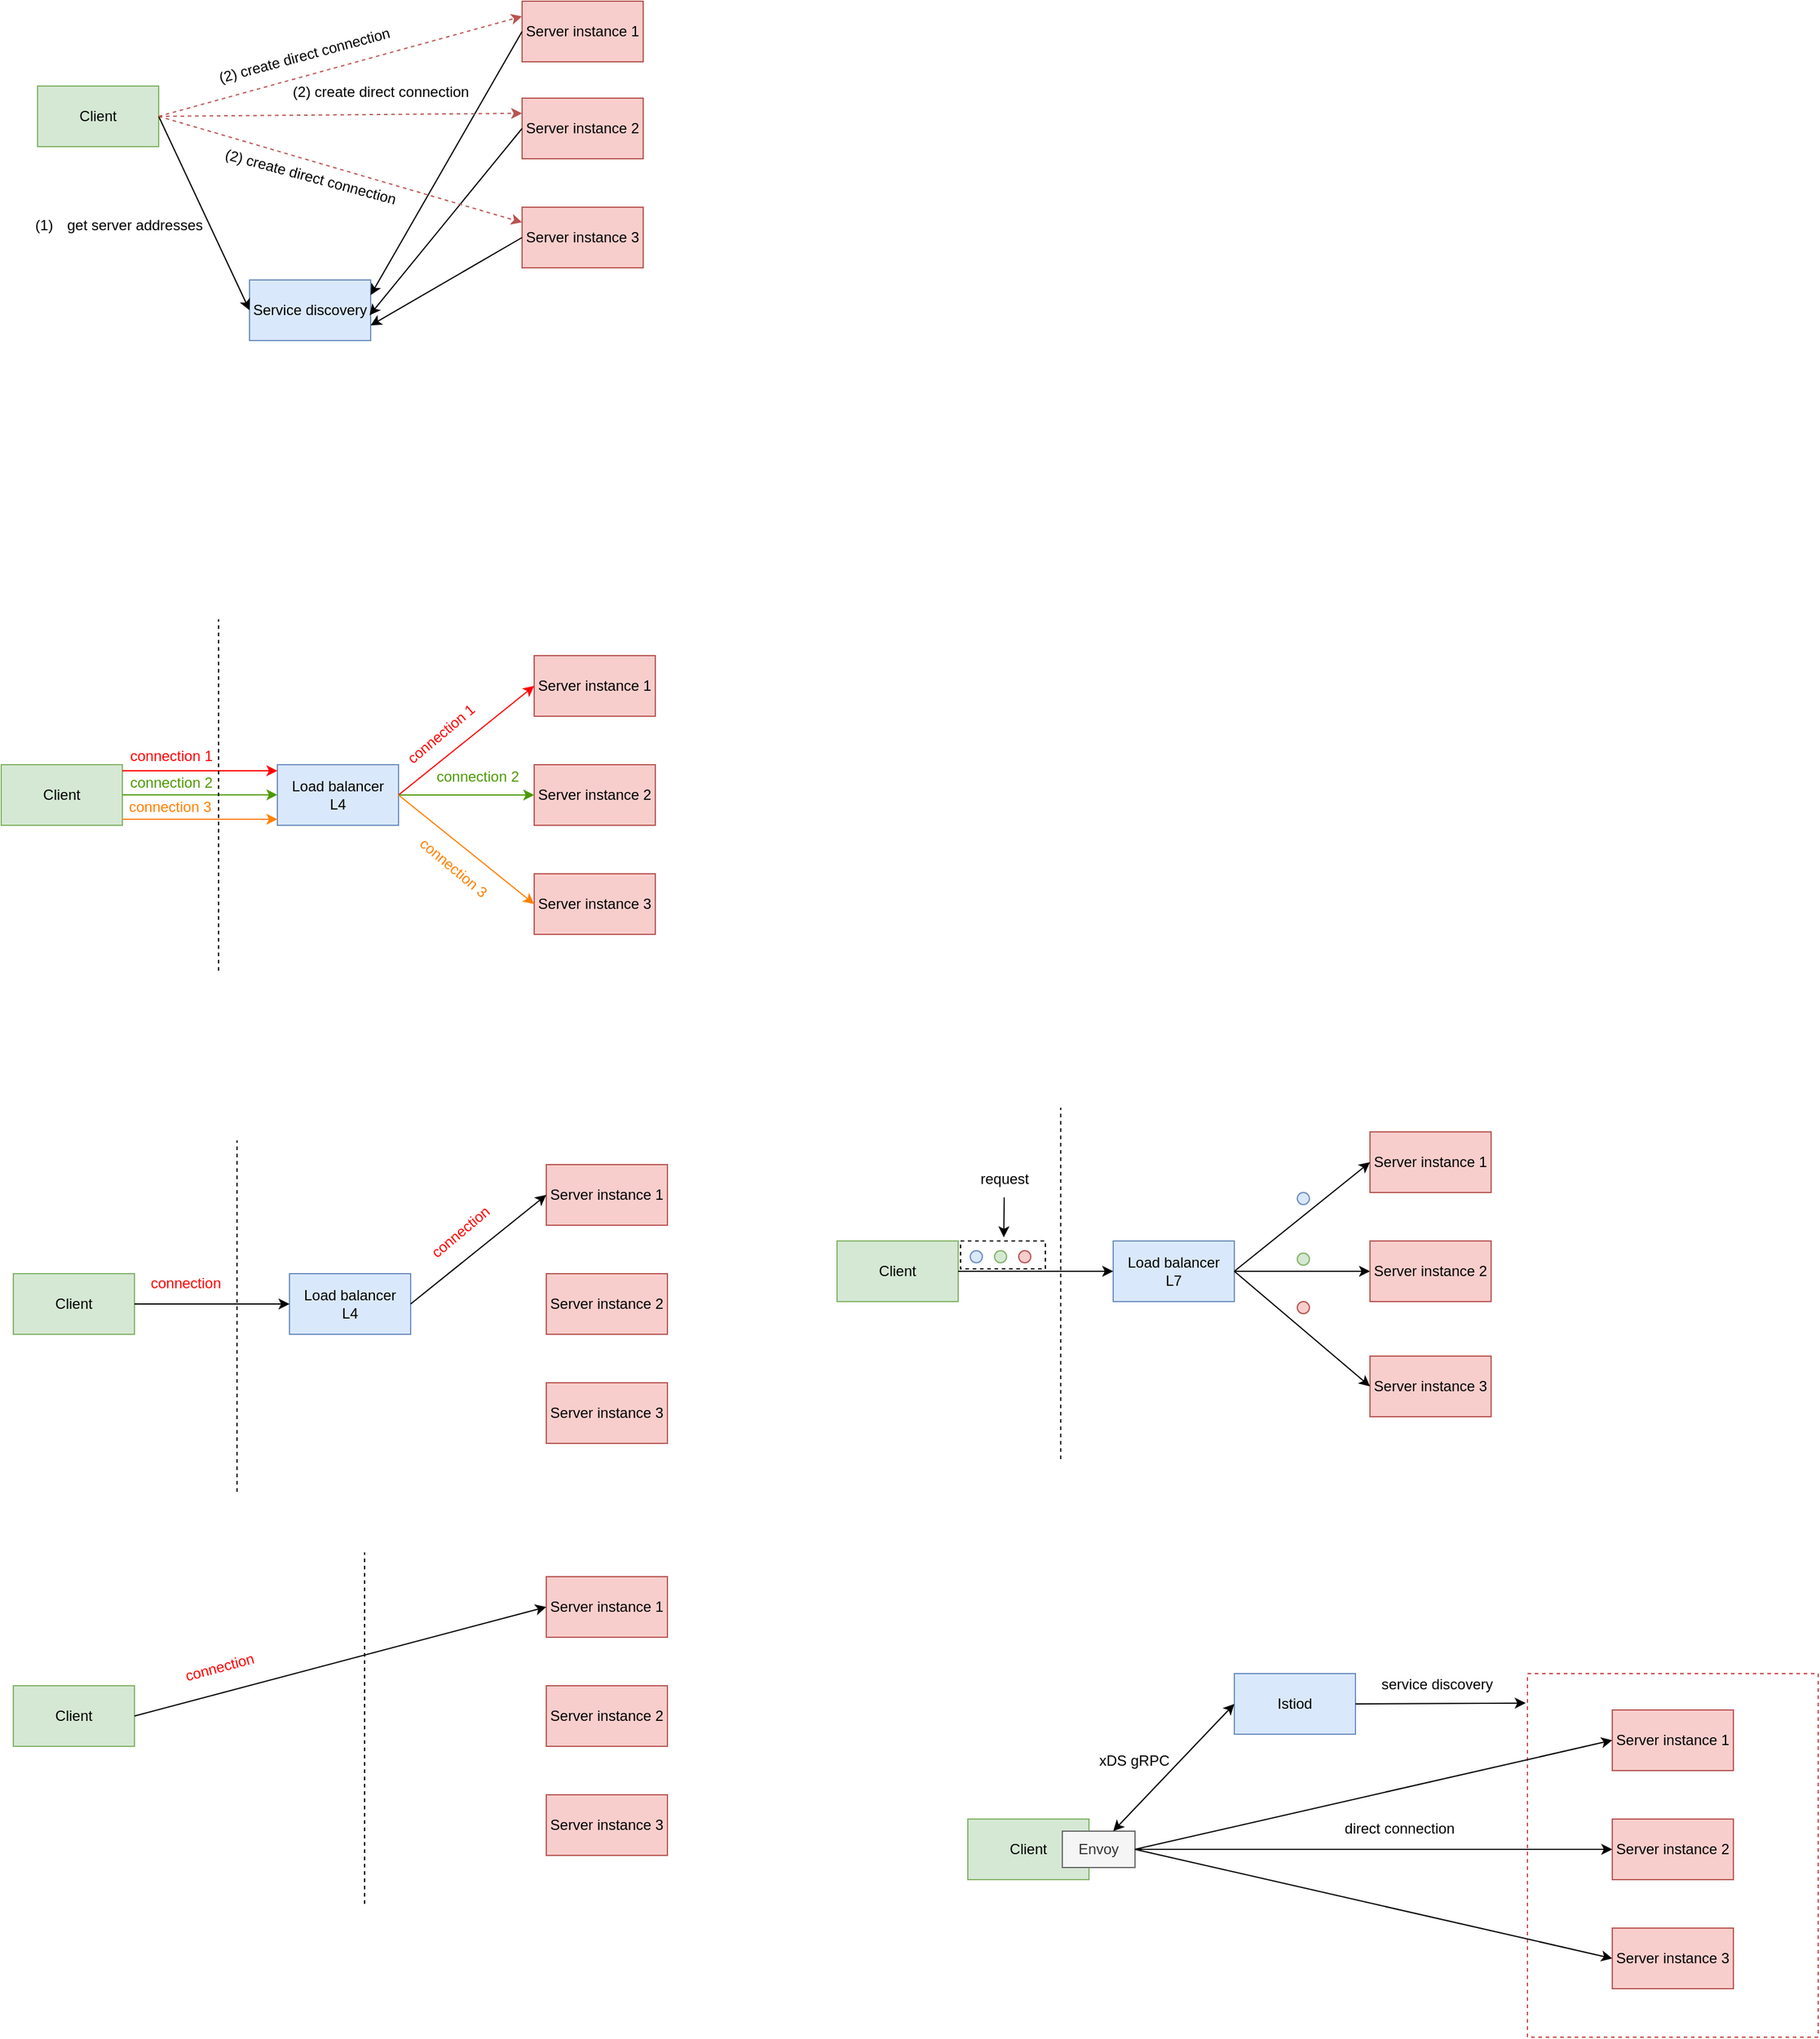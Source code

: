<mxfile version="24.7.17">
  <diagram name="Page-1" id="ZjPAve35gwtsGS2cD458">
    <mxGraphModel dx="1095" dy="718" grid="1" gridSize="10" guides="1" tooltips="1" connect="1" arrows="1" fold="1" page="1" pageScale="1" pageWidth="850" pageHeight="1100" math="0" shadow="0">
      <root>
        <mxCell id="0" />
        <mxCell id="1" parent="0" />
        <mxCell id="TMZRp59sRWA588yLDGBY-107" value="" style="rounded=0;whiteSpace=wrap;html=1;dashed=1;fillColor=none;strokeColor=#c74343;" vertex="1" parent="1">
          <mxGeometry x="1380" y="1700" width="240" height="300" as="geometry" />
        </mxCell>
        <mxCell id="TMZRp59sRWA588yLDGBY-1" value="Server instance 1" style="rounded=0;whiteSpace=wrap;html=1;fillColor=#f8cecc;strokeColor=#b85450;" vertex="1" parent="1">
          <mxGeometry x="570" y="1280" width="100" height="50" as="geometry" />
        </mxCell>
        <mxCell id="TMZRp59sRWA588yLDGBY-2" value="Server instance 2" style="rounded=0;whiteSpace=wrap;html=1;fillColor=#f8cecc;strokeColor=#b85450;" vertex="1" parent="1">
          <mxGeometry x="570" y="1370" width="100" height="50" as="geometry" />
        </mxCell>
        <mxCell id="TMZRp59sRWA588yLDGBY-3" value="Server instance 3" style="rounded=0;whiteSpace=wrap;html=1;fillColor=#f8cecc;strokeColor=#b85450;" vertex="1" parent="1">
          <mxGeometry x="570" y="1460" width="100" height="50" as="geometry" />
        </mxCell>
        <mxCell id="TMZRp59sRWA588yLDGBY-4" value="Load balancer&lt;br&gt;L4" style="rounded=0;whiteSpace=wrap;html=1;fillColor=#dae8fc;strokeColor=#6c8ebf;" vertex="1" parent="1">
          <mxGeometry x="358" y="1370" width="100" height="50" as="geometry" />
        </mxCell>
        <mxCell id="TMZRp59sRWA588yLDGBY-5" value="" style="endArrow=none;dashed=1;html=1;rounded=0;" edge="1" parent="1">
          <mxGeometry width="50" height="50" relative="1" as="geometry">
            <mxPoint x="314.69" y="1550" as="sourcePoint" />
            <mxPoint x="314.69" y="1260" as="targetPoint" />
          </mxGeometry>
        </mxCell>
        <mxCell id="TMZRp59sRWA588yLDGBY-7" value="Client" style="rounded=0;whiteSpace=wrap;html=1;fillColor=#d5e8d4;strokeColor=#82b366;" vertex="1" parent="1">
          <mxGeometry x="130" y="1370" width="100" height="50" as="geometry" />
        </mxCell>
        <mxCell id="TMZRp59sRWA588yLDGBY-8" value="" style="endArrow=classic;html=1;rounded=0;exitX=1;exitY=0.5;exitDx=0;exitDy=0;entryX=0;entryY=0.5;entryDx=0;entryDy=0;" edge="1" parent="1" source="TMZRp59sRWA588yLDGBY-7" target="TMZRp59sRWA588yLDGBY-4">
          <mxGeometry width="50" height="50" relative="1" as="geometry">
            <mxPoint x="450" y="1380" as="sourcePoint" />
            <mxPoint x="500" y="1330" as="targetPoint" />
          </mxGeometry>
        </mxCell>
        <mxCell id="TMZRp59sRWA588yLDGBY-9" value="" style="endArrow=classic;html=1;rounded=0;entryX=0;entryY=0.5;entryDx=0;entryDy=0;exitX=1;exitY=0.5;exitDx=0;exitDy=0;" edge="1" parent="1" source="TMZRp59sRWA588yLDGBY-4" target="TMZRp59sRWA588yLDGBY-1">
          <mxGeometry width="50" height="50" relative="1" as="geometry">
            <mxPoint x="460" y="1400" as="sourcePoint" />
            <mxPoint x="552" y="1394.69" as="targetPoint" />
          </mxGeometry>
        </mxCell>
        <mxCell id="TMZRp59sRWA588yLDGBY-12" value="Server instance 1" style="rounded=0;whiteSpace=wrap;html=1;fillColor=#f8cecc;strokeColor=#b85450;" vertex="1" parent="1">
          <mxGeometry x="570" y="1620" width="100" height="50" as="geometry" />
        </mxCell>
        <mxCell id="TMZRp59sRWA588yLDGBY-13" value="Server instance 2" style="rounded=0;whiteSpace=wrap;html=1;fillColor=#f8cecc;strokeColor=#b85450;" vertex="1" parent="1">
          <mxGeometry x="570" y="1710" width="100" height="50" as="geometry" />
        </mxCell>
        <mxCell id="TMZRp59sRWA588yLDGBY-14" value="Server instance 3" style="rounded=0;whiteSpace=wrap;html=1;fillColor=#f8cecc;strokeColor=#b85450;" vertex="1" parent="1">
          <mxGeometry x="570" y="1800" width="100" height="50" as="geometry" />
        </mxCell>
        <mxCell id="TMZRp59sRWA588yLDGBY-16" value="" style="endArrow=none;dashed=1;html=1;rounded=0;" edge="1" parent="1">
          <mxGeometry width="50" height="50" relative="1" as="geometry">
            <mxPoint x="420" y="1890" as="sourcePoint" />
            <mxPoint x="420" y="1600" as="targetPoint" />
          </mxGeometry>
        </mxCell>
        <mxCell id="TMZRp59sRWA588yLDGBY-18" value="Client" style="rounded=0;whiteSpace=wrap;html=1;fillColor=#d5e8d4;strokeColor=#82b366;" vertex="1" parent="1">
          <mxGeometry x="130" y="1710" width="100" height="50" as="geometry" />
        </mxCell>
        <mxCell id="TMZRp59sRWA588yLDGBY-19" value="" style="endArrow=classic;html=1;rounded=0;exitX=1;exitY=0.5;exitDx=0;exitDy=0;entryX=0;entryY=0.5;entryDx=0;entryDy=0;" edge="1" source="TMZRp59sRWA588yLDGBY-18" target="TMZRp59sRWA588yLDGBY-12" parent="1">
          <mxGeometry width="50" height="50" relative="1" as="geometry">
            <mxPoint x="450" y="1720" as="sourcePoint" />
            <mxPoint x="358" y="1735" as="targetPoint" />
          </mxGeometry>
        </mxCell>
        <mxCell id="TMZRp59sRWA588yLDGBY-21" value="connection" style="text;html=1;align=center;verticalAlign=middle;resizable=0;points=[];autosize=1;strokeColor=none;fillColor=none;fontColor=#FF0000;labelBackgroundColor=none;rotation=-15;" vertex="1" parent="1">
          <mxGeometry x="260" y="1680" width="80" height="30" as="geometry" />
        </mxCell>
        <mxCell id="TMZRp59sRWA588yLDGBY-30" value="Server instance 1" style="rounded=0;whiteSpace=wrap;html=1;fillColor=#f8cecc;strokeColor=#b85450;" vertex="1" parent="1">
          <mxGeometry x="560" y="860" width="100" height="50" as="geometry" />
        </mxCell>
        <mxCell id="TMZRp59sRWA588yLDGBY-31" value="Server instance 2" style="rounded=0;whiteSpace=wrap;html=1;fillColor=#f8cecc;strokeColor=#b85450;" vertex="1" parent="1">
          <mxGeometry x="560" y="950" width="100" height="50" as="geometry" />
        </mxCell>
        <mxCell id="TMZRp59sRWA588yLDGBY-32" value="Server instance 3" style="rounded=0;whiteSpace=wrap;html=1;fillColor=#f8cecc;strokeColor=#b85450;" vertex="1" parent="1">
          <mxGeometry x="560" y="1040" width="100" height="50" as="geometry" />
        </mxCell>
        <mxCell id="TMZRp59sRWA588yLDGBY-33" value="Load balancer&lt;br&gt;L4" style="rounded=0;whiteSpace=wrap;html=1;fillColor=#dae8fc;strokeColor=#6c8ebf;" vertex="1" parent="1">
          <mxGeometry x="348" y="950" width="100" height="50" as="geometry" />
        </mxCell>
        <mxCell id="TMZRp59sRWA588yLDGBY-36" value="Client" style="rounded=0;whiteSpace=wrap;html=1;fillColor=#d5e8d4;strokeColor=#82b366;" vertex="1" parent="1">
          <mxGeometry x="120" y="950" width="100" height="50" as="geometry" />
        </mxCell>
        <mxCell id="TMZRp59sRWA588yLDGBY-37" value="" style="endArrow=classic;html=1;rounded=0;exitX=1;exitY=0.5;exitDx=0;exitDy=0;entryX=0;entryY=0.5;entryDx=0;entryDy=0;strokeColor=#FF0000;" edge="1" parent="1">
          <mxGeometry width="50" height="50" relative="1" as="geometry">
            <mxPoint x="220" y="955" as="sourcePoint" />
            <mxPoint x="348" y="955" as="targetPoint" />
          </mxGeometry>
        </mxCell>
        <mxCell id="TMZRp59sRWA588yLDGBY-38" value="" style="endArrow=classic;html=1;rounded=0;entryX=0;entryY=0.5;entryDx=0;entryDy=0;exitX=1;exitY=0.5;exitDx=0;exitDy=0;strokeColor=#FF0000;" edge="1" source="TMZRp59sRWA588yLDGBY-33" target="TMZRp59sRWA588yLDGBY-30" parent="1">
          <mxGeometry width="50" height="50" relative="1" as="geometry">
            <mxPoint x="450" y="980" as="sourcePoint" />
            <mxPoint x="542" y="974.69" as="targetPoint" />
          </mxGeometry>
        </mxCell>
        <mxCell id="TMZRp59sRWA588yLDGBY-42" value="" style="endArrow=classic;html=1;rounded=0;exitX=1;exitY=0.5;exitDx=0;exitDy=0;entryX=0;entryY=0.5;entryDx=0;entryDy=0;strokeColor=#4D9900;" edge="1" parent="1">
          <mxGeometry width="50" height="50" relative="1" as="geometry">
            <mxPoint x="220" y="974.84" as="sourcePoint" />
            <mxPoint x="348" y="974.84" as="targetPoint" />
          </mxGeometry>
        </mxCell>
        <mxCell id="TMZRp59sRWA588yLDGBY-43" value="" style="endArrow=classic;html=1;rounded=0;exitX=1;exitY=0.5;exitDx=0;exitDy=0;entryX=0;entryY=0.5;entryDx=0;entryDy=0;labelBackgroundColor=none;strokeColor=#FF8000;" edge="1" parent="1">
          <mxGeometry width="50" height="50" relative="1" as="geometry">
            <mxPoint x="220" y="995" as="sourcePoint" />
            <mxPoint x="348" y="995" as="targetPoint" />
          </mxGeometry>
        </mxCell>
        <mxCell id="TMZRp59sRWA588yLDGBY-44" value="" style="endArrow=classic;html=1;rounded=0;entryX=0;entryY=0.5;entryDx=0;entryDy=0;exitX=1;exitY=0.5;exitDx=0;exitDy=0;strokeColor=#4D9900;" edge="1" parent="1" source="TMZRp59sRWA588yLDGBY-33" target="TMZRp59sRWA588yLDGBY-31">
          <mxGeometry width="50" height="50" relative="1" as="geometry">
            <mxPoint x="458" y="985" as="sourcePoint" />
            <mxPoint x="570" y="895" as="targetPoint" />
          </mxGeometry>
        </mxCell>
        <mxCell id="TMZRp59sRWA588yLDGBY-45" value="" style="endArrow=classic;html=1;rounded=0;entryX=0;entryY=0.5;entryDx=0;entryDy=0;exitX=1;exitY=0.5;exitDx=0;exitDy=0;strokeColor=#FF8000;" edge="1" parent="1" source="TMZRp59sRWA588yLDGBY-33" target="TMZRp59sRWA588yLDGBY-32">
          <mxGeometry width="50" height="50" relative="1" as="geometry">
            <mxPoint x="458" y="985" as="sourcePoint" />
            <mxPoint x="570" y="985" as="targetPoint" />
          </mxGeometry>
        </mxCell>
        <mxCell id="TMZRp59sRWA588yLDGBY-46" value="connection 1" style="text;html=1;align=center;verticalAlign=middle;resizable=0;points=[];autosize=1;strokeColor=none;fillColor=none;fontColor=#FF0000;" vertex="1" parent="1">
          <mxGeometry x="215" y="928" width="90" height="30" as="geometry" />
        </mxCell>
        <mxCell id="TMZRp59sRWA588yLDGBY-47" value="&lt;font&gt;connection 1&lt;/font&gt;" style="text;html=1;align=center;verticalAlign=middle;resizable=0;points=[];autosize=1;strokeColor=none;fillColor=none;rotation=-40;fontColor=#FF0000;" vertex="1" parent="1">
          <mxGeometry x="438" y="910" width="90" height="30" as="geometry" />
        </mxCell>
        <mxCell id="TMZRp59sRWA588yLDGBY-48" value="connection 2" style="text;html=1;align=center;verticalAlign=middle;resizable=0;points=[];autosize=1;strokeColor=none;fillColor=none;fontColor=#4D9900;" vertex="1" parent="1">
          <mxGeometry x="215" y="950" width="90" height="30" as="geometry" />
        </mxCell>
        <mxCell id="TMZRp59sRWA588yLDGBY-49" value="connection 3" style="text;html=1;align=center;verticalAlign=middle;resizable=0;points=[];autosize=1;strokeColor=none;fillColor=none;fontColor=#FF8000;" vertex="1" parent="1">
          <mxGeometry x="214" y="970" width="90" height="30" as="geometry" />
        </mxCell>
        <mxCell id="TMZRp59sRWA588yLDGBY-50" value="connection 2" style="text;html=1;align=center;verticalAlign=middle;resizable=0;points=[];autosize=1;strokeColor=none;fillColor=none;rotation=0;fontColor=#4D9900;" vertex="1" parent="1">
          <mxGeometry x="468" y="945" width="90" height="30" as="geometry" />
        </mxCell>
        <mxCell id="TMZRp59sRWA588yLDGBY-51" value="connection 3" style="text;html=1;align=center;verticalAlign=middle;resizable=0;points=[];autosize=1;strokeColor=none;fillColor=none;rotation=40;fontColor=#FF8000;" vertex="1" parent="1">
          <mxGeometry x="448" y="1020" width="90" height="30" as="geometry" />
        </mxCell>
        <mxCell id="TMZRp59sRWA588yLDGBY-53" value="Service discovery" style="rounded=0;whiteSpace=wrap;html=1;fillColor=#dae8fc;strokeColor=#6c8ebf;" vertex="1" parent="1">
          <mxGeometry x="325" y="550" width="100" height="50" as="geometry" />
        </mxCell>
        <mxCell id="TMZRp59sRWA588yLDGBY-54" value="Server instance 1" style="rounded=0;whiteSpace=wrap;html=1;fillColor=#f8cecc;strokeColor=#b85450;" vertex="1" parent="1">
          <mxGeometry x="550" y="320" width="100" height="50" as="geometry" />
        </mxCell>
        <mxCell id="TMZRp59sRWA588yLDGBY-55" value="Server instance 2" style="rounded=0;whiteSpace=wrap;html=1;fillColor=#f8cecc;strokeColor=#b85450;" vertex="1" parent="1">
          <mxGeometry x="550" y="400" width="100" height="50" as="geometry" />
        </mxCell>
        <mxCell id="TMZRp59sRWA588yLDGBY-56" value="Server instance 3" style="rounded=0;whiteSpace=wrap;html=1;fillColor=#f8cecc;strokeColor=#b85450;" vertex="1" parent="1">
          <mxGeometry x="550" y="490" width="100" height="50" as="geometry" />
        </mxCell>
        <mxCell id="TMZRp59sRWA588yLDGBY-57" value="" style="endArrow=classic;html=1;rounded=0;exitX=0;exitY=0.5;exitDx=0;exitDy=0;entryX=1;entryY=0.25;entryDx=0;entryDy=0;" edge="1" parent="1" source="TMZRp59sRWA588yLDGBY-54" target="TMZRp59sRWA588yLDGBY-53">
          <mxGeometry width="50" height="50" relative="1" as="geometry">
            <mxPoint x="340" y="530" as="sourcePoint" />
            <mxPoint x="390" y="480" as="targetPoint" />
          </mxGeometry>
        </mxCell>
        <mxCell id="TMZRp59sRWA588yLDGBY-58" value="" style="endArrow=classic;html=1;rounded=0;exitX=0;exitY=0.5;exitDx=0;exitDy=0;entryX=0.991;entryY=0.583;entryDx=0;entryDy=0;entryPerimeter=0;" edge="1" parent="1" source="TMZRp59sRWA588yLDGBY-55" target="TMZRp59sRWA588yLDGBY-53">
          <mxGeometry width="50" height="50" relative="1" as="geometry">
            <mxPoint x="560" y="355" as="sourcePoint" />
            <mxPoint x="436" y="581" as="targetPoint" />
          </mxGeometry>
        </mxCell>
        <mxCell id="TMZRp59sRWA588yLDGBY-59" value="" style="endArrow=classic;html=1;rounded=0;exitX=0;exitY=0.5;exitDx=0;exitDy=0;entryX=1;entryY=0.75;entryDx=0;entryDy=0;" edge="1" parent="1" source="TMZRp59sRWA588yLDGBY-56" target="TMZRp59sRWA588yLDGBY-53">
          <mxGeometry width="50" height="50" relative="1" as="geometry">
            <mxPoint x="560" y="430" as="sourcePoint" />
            <mxPoint x="435" y="585" as="targetPoint" />
          </mxGeometry>
        </mxCell>
        <mxCell id="TMZRp59sRWA588yLDGBY-60" value="Client" style="rounded=0;whiteSpace=wrap;html=1;fillColor=#d5e8d4;strokeColor=#82b366;" vertex="1" parent="1">
          <mxGeometry x="150" y="390" width="100" height="50" as="geometry" />
        </mxCell>
        <mxCell id="TMZRp59sRWA588yLDGBY-61" value="" style="endArrow=classic;html=1;rounded=0;exitX=1;exitY=0.5;exitDx=0;exitDy=0;entryX=0;entryY=0.5;entryDx=0;entryDy=0;" edge="1" parent="1" source="TMZRp59sRWA588yLDGBY-60" target="TMZRp59sRWA588yLDGBY-53">
          <mxGeometry width="50" height="50" relative="1" as="geometry">
            <mxPoint x="340" y="570" as="sourcePoint" />
            <mxPoint x="390" y="520" as="targetPoint" />
          </mxGeometry>
        </mxCell>
        <mxCell id="TMZRp59sRWA588yLDGBY-62" value="get server addresses" style="text;html=1;align=center;verticalAlign=middle;resizable=0;points=[];autosize=1;strokeColor=none;fillColor=none;" vertex="1" parent="1">
          <mxGeometry x="160" y="490" width="140" height="30" as="geometry" />
        </mxCell>
        <mxCell id="TMZRp59sRWA588yLDGBY-63" value="" style="endArrow=classic;html=1;rounded=0;exitX=1;exitY=0.5;exitDx=0;exitDy=0;entryX=0;entryY=0.25;entryDx=0;entryDy=0;dashed=1;fillColor=#f8cecc;strokeColor=#b85450;" edge="1" parent="1" source="TMZRp59sRWA588yLDGBY-60" target="TMZRp59sRWA588yLDGBY-54">
          <mxGeometry width="50" height="50" relative="1" as="geometry">
            <mxPoint x="340" y="550" as="sourcePoint" />
            <mxPoint x="390" y="500" as="targetPoint" />
          </mxGeometry>
        </mxCell>
        <mxCell id="TMZRp59sRWA588yLDGBY-64" value="(2) create direct connection" style="text;html=1;align=center;verticalAlign=middle;resizable=0;points=[];autosize=1;strokeColor=none;fillColor=none;rotation=-15;" vertex="1" parent="1">
          <mxGeometry x="285" y="350" width="170" height="30" as="geometry" />
        </mxCell>
        <mxCell id="TMZRp59sRWA588yLDGBY-66" value="" style="endArrow=classic;html=1;rounded=0;exitX=1;exitY=0.5;exitDx=0;exitDy=0;entryX=0;entryY=0.25;entryDx=0;entryDy=0;dashed=1;fillColor=#f8cecc;strokeColor=#b85450;" edge="1" parent="1" source="TMZRp59sRWA588yLDGBY-60" target="TMZRp59sRWA588yLDGBY-55">
          <mxGeometry width="50" height="50" relative="1" as="geometry">
            <mxPoint x="260" y="425" as="sourcePoint" />
            <mxPoint x="560" y="343" as="targetPoint" />
          </mxGeometry>
        </mxCell>
        <mxCell id="TMZRp59sRWA588yLDGBY-67" value="" style="endArrow=classic;html=1;rounded=0;exitX=1;exitY=0.5;exitDx=0;exitDy=0;entryX=0;entryY=0.25;entryDx=0;entryDy=0;dashed=1;fillColor=#f8cecc;strokeColor=#b85450;" edge="1" parent="1" source="TMZRp59sRWA588yLDGBY-60" target="TMZRp59sRWA588yLDGBY-56">
          <mxGeometry width="50" height="50" relative="1" as="geometry">
            <mxPoint x="260" y="425" as="sourcePoint" />
            <mxPoint x="560" y="423" as="targetPoint" />
          </mxGeometry>
        </mxCell>
        <mxCell id="TMZRp59sRWA588yLDGBY-68" value="(1)" style="text;html=1;align=center;verticalAlign=middle;resizable=0;points=[];autosize=1;strokeColor=none;fillColor=none;" vertex="1" parent="1">
          <mxGeometry x="135" y="490" width="40" height="30" as="geometry" />
        </mxCell>
        <mxCell id="TMZRp59sRWA588yLDGBY-69" value="(2) create direct connection" style="text;html=1;align=center;verticalAlign=middle;resizable=0;points=[];autosize=1;strokeColor=none;fillColor=none;rotation=0;" vertex="1" parent="1">
          <mxGeometry x="348" y="380" width="170" height="30" as="geometry" />
        </mxCell>
        <mxCell id="TMZRp59sRWA588yLDGBY-70" value="(2) create direct connection" style="text;html=1;align=center;verticalAlign=middle;resizable=0;points=[];autosize=1;strokeColor=none;fillColor=none;rotation=15;" vertex="1" parent="1">
          <mxGeometry x="290" y="450" width="170" height="30" as="geometry" />
        </mxCell>
        <mxCell id="TMZRp59sRWA588yLDGBY-71" value="" style="endArrow=none;dashed=1;html=1;rounded=0;" edge="1" parent="1">
          <mxGeometry width="50" height="50" relative="1" as="geometry">
            <mxPoint x="299.43" y="1120" as="sourcePoint" />
            <mxPoint x="299.43" y="830" as="targetPoint" />
          </mxGeometry>
        </mxCell>
        <mxCell id="TMZRp59sRWA588yLDGBY-73" value="connection" style="text;html=1;align=center;verticalAlign=middle;resizable=0;points=[];autosize=1;strokeColor=none;fillColor=none;fontColor=#FF0000;" vertex="1" parent="1">
          <mxGeometry x="232" y="1363" width="80" height="30" as="geometry" />
        </mxCell>
        <mxCell id="TMZRp59sRWA588yLDGBY-74" value="connection" style="text;html=1;align=center;verticalAlign=middle;resizable=0;points=[];autosize=1;strokeColor=none;fillColor=none;fontColor=#FF0000;rotation=-40;" vertex="1" parent="1">
          <mxGeometry x="459" y="1321" width="80" height="30" as="geometry" />
        </mxCell>
        <mxCell id="TMZRp59sRWA588yLDGBY-76" value="Server instance 1" style="rounded=0;whiteSpace=wrap;html=1;fillColor=#f8cecc;strokeColor=#b85450;" vertex="1" parent="1">
          <mxGeometry x="1250" y="1253" width="100" height="50" as="geometry" />
        </mxCell>
        <mxCell id="TMZRp59sRWA588yLDGBY-77" value="Server instance 2" style="rounded=0;whiteSpace=wrap;html=1;fillColor=#f8cecc;strokeColor=#b85450;" vertex="1" parent="1">
          <mxGeometry x="1250" y="1343" width="100" height="50" as="geometry" />
        </mxCell>
        <mxCell id="TMZRp59sRWA588yLDGBY-78" value="Server instance 3" style="rounded=0;whiteSpace=wrap;html=1;fillColor=#f8cecc;strokeColor=#b85450;" vertex="1" parent="1">
          <mxGeometry x="1250" y="1438" width="100" height="50" as="geometry" />
        </mxCell>
        <mxCell id="TMZRp59sRWA588yLDGBY-79" value="Load balancer&lt;br&gt;L7" style="rounded=0;whiteSpace=wrap;html=1;fillColor=#dae8fc;strokeColor=#6c8ebf;" vertex="1" parent="1">
          <mxGeometry x="1038" y="1343" width="100" height="50" as="geometry" />
        </mxCell>
        <mxCell id="TMZRp59sRWA588yLDGBY-80" value="" style="endArrow=none;dashed=1;html=1;rounded=0;" edge="1" parent="1">
          <mxGeometry width="50" height="50" relative="1" as="geometry">
            <mxPoint x="994.69" y="1523" as="sourcePoint" />
            <mxPoint x="994.69" y="1233" as="targetPoint" />
          </mxGeometry>
        </mxCell>
        <mxCell id="TMZRp59sRWA588yLDGBY-81" value="Client" style="rounded=0;whiteSpace=wrap;html=1;fillColor=#d5e8d4;strokeColor=#82b366;" vertex="1" parent="1">
          <mxGeometry x="810" y="1343" width="100" height="50" as="geometry" />
        </mxCell>
        <mxCell id="TMZRp59sRWA588yLDGBY-82" value="" style="endArrow=classic;html=1;rounded=0;exitX=1;exitY=0.5;exitDx=0;exitDy=0;entryX=0;entryY=0.5;entryDx=0;entryDy=0;" edge="1" source="TMZRp59sRWA588yLDGBY-81" target="TMZRp59sRWA588yLDGBY-79" parent="1">
          <mxGeometry width="50" height="50" relative="1" as="geometry">
            <mxPoint x="1130" y="1353" as="sourcePoint" />
            <mxPoint x="1180" y="1303" as="targetPoint" />
          </mxGeometry>
        </mxCell>
        <mxCell id="TMZRp59sRWA588yLDGBY-83" value="" style="endArrow=classic;html=1;rounded=0;entryX=0;entryY=0.5;entryDx=0;entryDy=0;exitX=1;exitY=0.5;exitDx=0;exitDy=0;" edge="1" source="TMZRp59sRWA588yLDGBY-79" target="TMZRp59sRWA588yLDGBY-76" parent="1">
          <mxGeometry width="50" height="50" relative="1" as="geometry">
            <mxPoint x="1140" y="1373" as="sourcePoint" />
            <mxPoint x="1232" y="1367.69" as="targetPoint" />
          </mxGeometry>
        </mxCell>
        <mxCell id="TMZRp59sRWA588yLDGBY-86" value="" style="endArrow=classic;html=1;rounded=0;entryX=0;entryY=0.5;entryDx=0;entryDy=0;exitX=1;exitY=0.5;exitDx=0;exitDy=0;" edge="1" parent="1" source="TMZRp59sRWA588yLDGBY-79" target="TMZRp59sRWA588yLDGBY-77">
          <mxGeometry width="50" height="50" relative="1" as="geometry">
            <mxPoint x="1148" y="1378" as="sourcePoint" />
            <mxPoint x="1260" y="1288" as="targetPoint" />
          </mxGeometry>
        </mxCell>
        <mxCell id="TMZRp59sRWA588yLDGBY-87" value="" style="endArrow=classic;html=1;rounded=0;entryX=0;entryY=0.5;entryDx=0;entryDy=0;exitX=1;exitY=0.5;exitDx=0;exitDy=0;" edge="1" parent="1" source="TMZRp59sRWA588yLDGBY-79" target="TMZRp59sRWA588yLDGBY-78">
          <mxGeometry width="50" height="50" relative="1" as="geometry">
            <mxPoint x="1148" y="1378" as="sourcePoint" />
            <mxPoint x="1260" y="1378" as="targetPoint" />
          </mxGeometry>
        </mxCell>
        <mxCell id="TMZRp59sRWA588yLDGBY-88" value="" style="ellipse;whiteSpace=wrap;html=1;aspect=fixed;fillColor=#dae8fc;strokeColor=#6c8ebf;" vertex="1" parent="1">
          <mxGeometry x="920" y="1351" width="10" height="10" as="geometry" />
        </mxCell>
        <mxCell id="TMZRp59sRWA588yLDGBY-89" value="" style="ellipse;whiteSpace=wrap;html=1;aspect=fixed;fillColor=#d5e8d4;strokeColor=#82b366;" vertex="1" parent="1">
          <mxGeometry x="940" y="1351" width="10" height="10" as="geometry" />
        </mxCell>
        <mxCell id="TMZRp59sRWA588yLDGBY-90" value="" style="ellipse;whiteSpace=wrap;html=1;aspect=fixed;fillColor=#f8cecc;strokeColor=#b85450;" vertex="1" parent="1">
          <mxGeometry x="960" y="1351" width="10" height="10" as="geometry" />
        </mxCell>
        <mxCell id="TMZRp59sRWA588yLDGBY-91" value="" style="ellipse;whiteSpace=wrap;html=1;aspect=fixed;fillColor=#dae8fc;strokeColor=#6c8ebf;" vertex="1" parent="1">
          <mxGeometry x="1190" y="1303" width="10" height="10" as="geometry" />
        </mxCell>
        <mxCell id="TMZRp59sRWA588yLDGBY-92" value="" style="ellipse;whiteSpace=wrap;html=1;aspect=fixed;fillColor=#d5e8d4;strokeColor=#82b366;" vertex="1" parent="1">
          <mxGeometry x="1190" y="1353" width="10" height="10" as="geometry" />
        </mxCell>
        <mxCell id="TMZRp59sRWA588yLDGBY-93" value="" style="ellipse;whiteSpace=wrap;html=1;aspect=fixed;fillColor=#f8cecc;strokeColor=#b85450;" vertex="1" parent="1">
          <mxGeometry x="1190" y="1393" width="10" height="10" as="geometry" />
        </mxCell>
        <mxCell id="TMZRp59sRWA588yLDGBY-94" value="" style="endArrow=classic;html=1;rounded=0;" edge="1" parent="1">
          <mxGeometry width="50" height="50" relative="1" as="geometry">
            <mxPoint x="948" y="1307" as="sourcePoint" />
            <mxPoint x="947.68" y="1340" as="targetPoint" />
          </mxGeometry>
        </mxCell>
        <mxCell id="TMZRp59sRWA588yLDGBY-95" value="request" style="text;html=1;align=center;verticalAlign=middle;resizable=0;points=[];autosize=1;strokeColor=none;fillColor=none;" vertex="1" parent="1">
          <mxGeometry x="918" y="1277" width="60" height="30" as="geometry" />
        </mxCell>
        <mxCell id="TMZRp59sRWA588yLDGBY-96" value="" style="rounded=0;whiteSpace=wrap;html=1;fillColor=none;dashed=1;" vertex="1" parent="1">
          <mxGeometry x="912" y="1343" width="70" height="23" as="geometry" />
        </mxCell>
        <mxCell id="TMZRp59sRWA588yLDGBY-98" value="Server instance 1" style="rounded=0;whiteSpace=wrap;html=1;fillColor=#f8cecc;strokeColor=#b85450;" vertex="1" parent="1">
          <mxGeometry x="1450" y="1730" width="100" height="50" as="geometry" />
        </mxCell>
        <mxCell id="TMZRp59sRWA588yLDGBY-99" value="Server instance 2" style="rounded=0;whiteSpace=wrap;html=1;fillColor=#f8cecc;strokeColor=#b85450;" vertex="1" parent="1">
          <mxGeometry x="1450" y="1820" width="100" height="50" as="geometry" />
        </mxCell>
        <mxCell id="TMZRp59sRWA588yLDGBY-100" value="Server instance 3" style="rounded=0;whiteSpace=wrap;html=1;fillColor=#f8cecc;strokeColor=#b85450;" vertex="1" parent="1">
          <mxGeometry x="1450" y="1910" width="100" height="50" as="geometry" />
        </mxCell>
        <mxCell id="TMZRp59sRWA588yLDGBY-101" value="Istiod" style="rounded=0;whiteSpace=wrap;html=1;fillColor=#dae8fc;strokeColor=#6c8ebf;" vertex="1" parent="1">
          <mxGeometry x="1138" y="1700" width="100" height="50" as="geometry" />
        </mxCell>
        <mxCell id="TMZRp59sRWA588yLDGBY-102" value="Client" style="rounded=0;whiteSpace=wrap;html=1;fillColor=#d5e8d4;strokeColor=#82b366;" vertex="1" parent="1">
          <mxGeometry x="918" y="1820" width="100" height="50" as="geometry" />
        </mxCell>
        <mxCell id="TMZRp59sRWA588yLDGBY-103" value="Envoy" style="rounded=0;whiteSpace=wrap;html=1;fillColor=#f5f5f5;strokeColor=#666666;fontColor=#333333;" vertex="1" parent="1">
          <mxGeometry x="996" y="1830" width="60" height="30" as="geometry" />
        </mxCell>
        <mxCell id="TMZRp59sRWA588yLDGBY-105" value="" style="endArrow=classic;startArrow=classic;html=1;rounded=0;entryX=0;entryY=0.5;entryDx=0;entryDy=0;" edge="1" parent="1" target="TMZRp59sRWA588yLDGBY-101">
          <mxGeometry width="50" height="50" relative="1" as="geometry">
            <mxPoint x="1038" y="1830" as="sourcePoint" />
            <mxPoint x="1088" y="1780" as="targetPoint" />
          </mxGeometry>
        </mxCell>
        <mxCell id="TMZRp59sRWA588yLDGBY-106" value="xDS gRPC" style="text;html=1;align=center;verticalAlign=middle;resizable=0;points=[];autosize=1;strokeColor=none;fillColor=none;" vertex="1" parent="1">
          <mxGeometry x="1015" y="1757" width="80" height="30" as="geometry" />
        </mxCell>
        <mxCell id="TMZRp59sRWA588yLDGBY-109" value="" style="endArrow=classic;html=1;rounded=0;exitX=1;exitY=0.5;exitDx=0;exitDy=0;entryX=-0.006;entryY=0.081;entryDx=0;entryDy=0;entryPerimeter=0;" edge="1" parent="1" source="TMZRp59sRWA588yLDGBY-101" target="TMZRp59sRWA588yLDGBY-107">
          <mxGeometry width="50" height="50" relative="1" as="geometry">
            <mxPoint x="1280" y="1890" as="sourcePoint" />
            <mxPoint x="1330" y="1840" as="targetPoint" />
          </mxGeometry>
        </mxCell>
        <mxCell id="TMZRp59sRWA588yLDGBY-110" value="service discovery" style="text;html=1;align=center;verticalAlign=middle;resizable=0;points=[];autosize=1;strokeColor=none;fillColor=none;" vertex="1" parent="1">
          <mxGeometry x="1245" y="1694" width="120" height="30" as="geometry" />
        </mxCell>
        <mxCell id="TMZRp59sRWA588yLDGBY-111" value="" style="endArrow=classic;html=1;rounded=0;exitX=1;exitY=0.5;exitDx=0;exitDy=0;entryX=0;entryY=0.5;entryDx=0;entryDy=0;" edge="1" parent="1" source="TMZRp59sRWA588yLDGBY-103" target="TMZRp59sRWA588yLDGBY-98">
          <mxGeometry width="50" height="50" relative="1" as="geometry">
            <mxPoint x="1340" y="1900" as="sourcePoint" />
            <mxPoint x="1390" y="1850" as="targetPoint" />
          </mxGeometry>
        </mxCell>
        <mxCell id="TMZRp59sRWA588yLDGBY-112" value="" style="endArrow=classic;html=1;rounded=0;exitX=1;exitY=0.5;exitDx=0;exitDy=0;entryX=0;entryY=0.5;entryDx=0;entryDy=0;" edge="1" parent="1" source="TMZRp59sRWA588yLDGBY-103" target="TMZRp59sRWA588yLDGBY-99">
          <mxGeometry width="50" height="50" relative="1" as="geometry">
            <mxPoint x="1066" y="1855" as="sourcePoint" />
            <mxPoint x="1490" y="1765" as="targetPoint" />
          </mxGeometry>
        </mxCell>
        <mxCell id="TMZRp59sRWA588yLDGBY-113" value="" style="endArrow=classic;html=1;rounded=0;exitX=1;exitY=0.5;exitDx=0;exitDy=0;entryX=0;entryY=0.5;entryDx=0;entryDy=0;" edge="1" parent="1" source="TMZRp59sRWA588yLDGBY-103" target="TMZRp59sRWA588yLDGBY-100">
          <mxGeometry width="50" height="50" relative="1" as="geometry">
            <mxPoint x="1066" y="1855" as="sourcePoint" />
            <mxPoint x="1490" y="1855" as="targetPoint" />
          </mxGeometry>
        </mxCell>
        <mxCell id="TMZRp59sRWA588yLDGBY-114" value="direct connection" style="text;html=1;align=center;verticalAlign=middle;resizable=0;points=[];autosize=1;strokeColor=none;fillColor=none;" vertex="1" parent="1">
          <mxGeometry x="1219" y="1813" width="110" height="30" as="geometry" />
        </mxCell>
      </root>
    </mxGraphModel>
  </diagram>
</mxfile>
